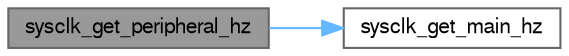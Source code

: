 digraph "sysclk_get_peripheral_hz"
{
 // LATEX_PDF_SIZE
  bgcolor="transparent";
  edge [fontname=FreeSans,fontsize=10,labelfontname=FreeSans,labelfontsize=10];
  node [fontname=FreeSans,fontsize=10,shape=box,height=0.2,width=0.4];
  rankdir="LR";
  Node1 [label="sysclk_get_peripheral_hz",height=0.2,width=0.4,color="gray40", fillcolor="grey60", style="filled", fontcolor="black",tooltip="Retrieves the current rate in Hz of the peripheral clocks."];
  Node1 -> Node2 [color="steelblue1",style="solid"];
  Node2 [label="sysclk_get_main_hz",height=0.2,width=0.4,color="grey40", fillcolor="white", style="filled",URL="$group__sysclk__group.html#ga4f078b193ed39eda16071c514569b8cb",tooltip="Return the current rate in Hz of the main system clock."];
}
